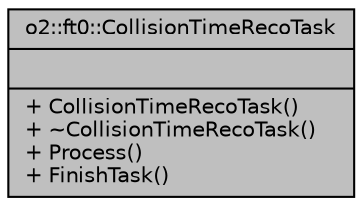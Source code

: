 digraph "o2::ft0::CollisionTimeRecoTask"
{
 // INTERACTIVE_SVG=YES
  bgcolor="transparent";
  edge [fontname="Helvetica",fontsize="10",labelfontname="Helvetica",labelfontsize="10"];
  node [fontname="Helvetica",fontsize="10",shape=record];
  Node1 [label="{o2::ft0::CollisionTimeRecoTask\n||+ CollisionTimeRecoTask()\l+ ~CollisionTimeRecoTask()\l+ Process()\l+ FinishTask()\l}",height=0.2,width=0.4,color="black", fillcolor="grey75", style="filled", fontcolor="black"];
}
